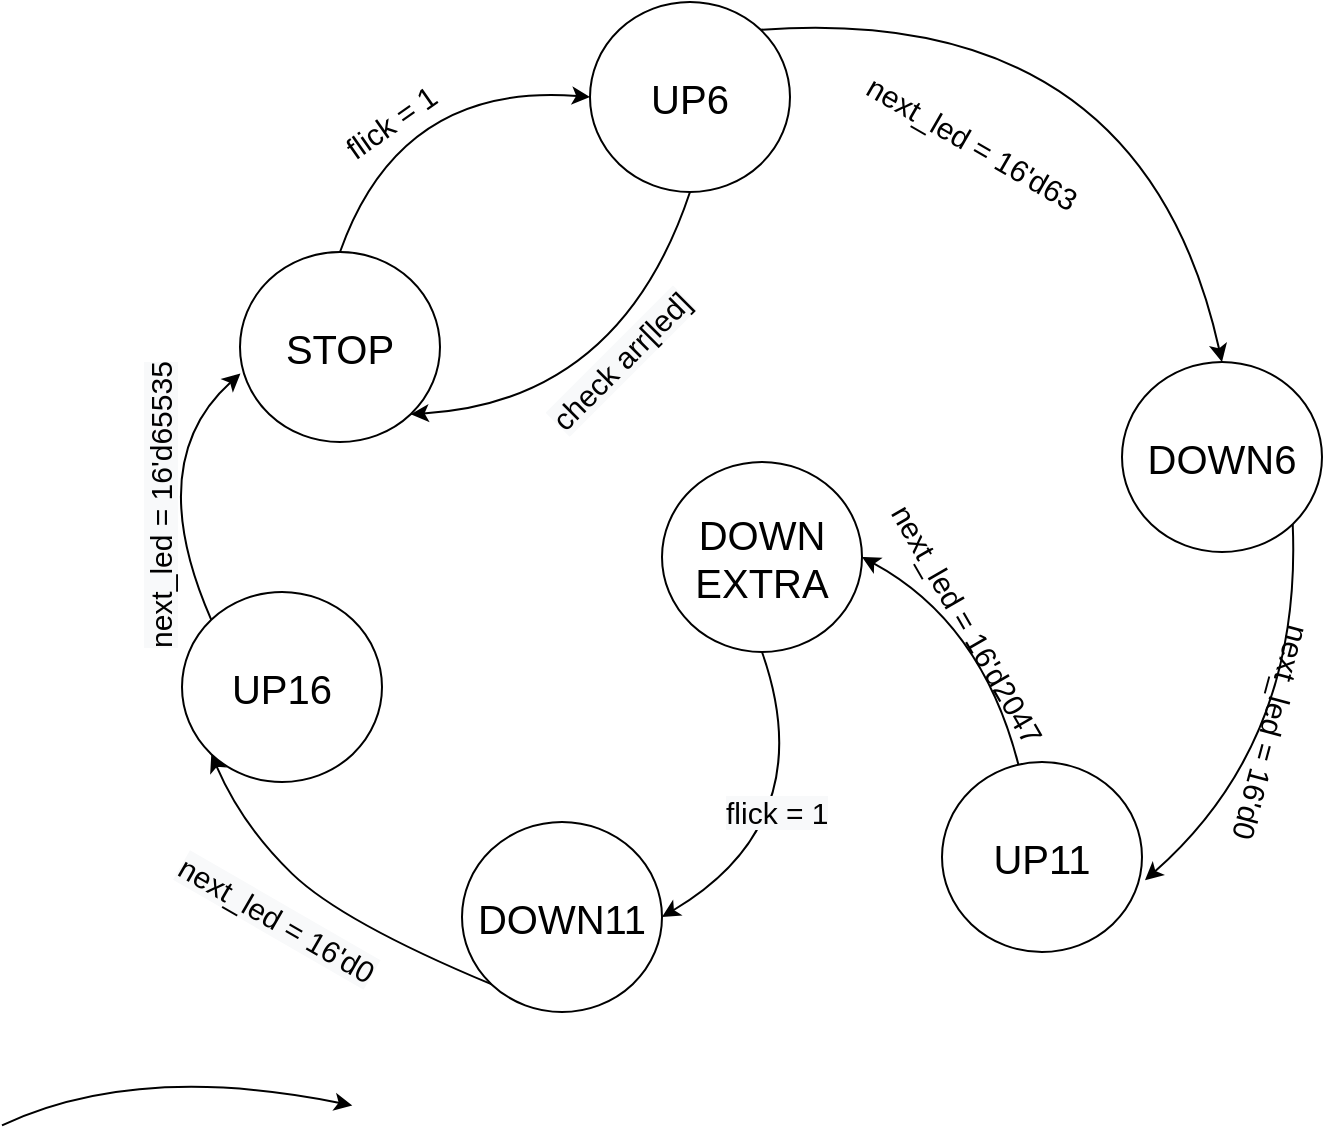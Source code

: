 <mxfile version="14.8.1" type="github">
  <diagram id="2rnhTk_CUh4Y62Cs5DJs" name="Page-1">
    <mxGraphModel dx="1019" dy="519" grid="1" gridSize="10" guides="1" tooltips="1" connect="1" arrows="1" fold="1" page="1" pageScale="1" pageWidth="827" pageHeight="1169" math="0" shadow="0">
      <root>
        <mxCell id="0" />
        <mxCell id="1" parent="0" />
        <mxCell id="J5iCN7HABDpWgJtPhztJ-2" value="&lt;font style=&quot;font-size: 20px&quot;&gt;STOP&lt;/font&gt;" style="ellipse;whiteSpace=wrap;html=1;" parent="1" vertex="1">
          <mxGeometry x="139" y="355" width="100" height="95" as="geometry" />
        </mxCell>
        <mxCell id="J5iCN7HABDpWgJtPhztJ-7" value="" style="endArrow=classic;html=1;entryX=1;entryY=1;entryDx=0;entryDy=0;exitX=0.5;exitY=1;exitDx=0;exitDy=0;curved=1;" parent="1" source="TxeS7D_PVPmR740Y7BxE-7" target="J5iCN7HABDpWgJtPhztJ-2" edge="1">
          <mxGeometry width="50" height="50" relative="1" as="geometry">
            <mxPoint x="399" y="320" as="sourcePoint" />
            <mxPoint x="239" y="310" as="targetPoint" />
            <Array as="points">
              <mxPoint x="329" y="430" />
            </Array>
          </mxGeometry>
        </mxCell>
        <mxCell id="J5iCN7HABDpWgJtPhztJ-8" value="" style="endArrow=classic;html=1;entryX=0.5;entryY=0;entryDx=0;entryDy=0;exitX=1;exitY=0;exitDx=0;exitDy=0;curved=1;" parent="1" source="TxeS7D_PVPmR740Y7BxE-7" target="TxeS7D_PVPmR740Y7BxE-8" edge="1">
          <mxGeometry width="50" height="50" relative="1" as="geometry">
            <mxPoint x="520.004" y="425.004" as="sourcePoint" />
            <mxPoint x="434.856" y="345.004" as="targetPoint" />
            <Array as="points">
              <mxPoint x="590" y="230" />
            </Array>
          </mxGeometry>
        </mxCell>
        <mxCell id="J5iCN7HABDpWgJtPhztJ-9" value="" style="endArrow=classic;html=1;entryX=0;entryY=0.5;entryDx=0;entryDy=0;curved=1;exitX=0.5;exitY=0;exitDx=0;exitDy=0;" parent="1" source="J5iCN7HABDpWgJtPhztJ-2" target="TxeS7D_PVPmR740Y7BxE-7" edge="1">
          <mxGeometry width="50" height="50" relative="1" as="geometry">
            <mxPoint x="249" y="240" as="sourcePoint" />
            <mxPoint x="356.574" y="251.716" as="targetPoint" />
            <Array as="points">
              <mxPoint x="219" y="270" />
            </Array>
          </mxGeometry>
        </mxCell>
        <mxCell id="J5iCN7HABDpWgJtPhztJ-11" value="&lt;font style=&quot;font-size: 15px&quot;&gt;flick = 1&lt;/font&gt;" style="text;html=1;align=center;verticalAlign=middle;resizable=0;points=[];autosize=1;strokeColor=none;rotation=-35;" parent="1" vertex="1">
          <mxGeometry x="179" y="280" width="70" height="20" as="geometry" />
        </mxCell>
        <mxCell id="J5iCN7HABDpWgJtPhztJ-14" value="&lt;span style=&quot;color: rgb(0, 0, 0); font-family: helvetica; font-size: 15px; font-style: normal; font-weight: 400; letter-spacing: normal; text-align: center; text-indent: 0px; text-transform: none; word-spacing: 0px; background-color: rgb(248, 249, 250); display: inline; float: none;&quot;&gt;check arr[led]&lt;/span&gt;" style="text;whiteSpace=wrap;html=1;rotation=-45;" parent="1" vertex="1">
          <mxGeometry x="279" y="385" width="120" height="30" as="geometry" />
        </mxCell>
        <mxCell id="TxeS7D_PVPmR740Y7BxE-3" value="" style="endArrow=classic;html=1;exitX=0.5;exitY=1;exitDx=0;exitDy=0;curved=1;entryX=1;entryY=0.5;entryDx=0;entryDy=0;" edge="1" parent="1" source="TxeS7D_PVPmR740Y7BxE-22" target="TxeS7D_PVPmR740Y7BxE-10">
          <mxGeometry width="50" height="50" relative="1" as="geometry">
            <mxPoint x="527.574" y="688.284" as="sourcePoint" />
            <mxPoint x="352" y="710" as="targetPoint" />
            <Array as="points">
              <mxPoint x="430" y="640" />
            </Array>
          </mxGeometry>
        </mxCell>
        <mxCell id="TxeS7D_PVPmR740Y7BxE-4" value="" style="endArrow=classic;html=1;curved=1;entryX=0.002;entryY=0.64;entryDx=0;entryDy=0;entryPerimeter=0;exitX=0;exitY=0;exitDx=0;exitDy=0;" edge="1" parent="1" source="TxeS7D_PVPmR740Y7BxE-23" target="J5iCN7HABDpWgJtPhztJ-2">
          <mxGeometry width="50" height="50" relative="1" as="geometry">
            <mxPoint x="-0.004" y="491.716" as="sourcePoint" />
            <mxPoint x="175" y="470" as="targetPoint" />
            <Array as="points">
              <mxPoint x="90" y="460" />
            </Array>
          </mxGeometry>
        </mxCell>
        <mxCell id="TxeS7D_PVPmR740Y7BxE-5" value="&lt;font style=&quot;font-size: 15px&quot;&gt;next_led = 16&#39;d2047&lt;br&gt;&lt;br&gt;&lt;/font&gt;" style="text;html=1;align=center;verticalAlign=middle;resizable=0;points=[];autosize=1;strokeColor=none;rotation=60;" vertex="1" parent="1">
          <mxGeometry x="420" y="530" width="150" height="30" as="geometry" />
        </mxCell>
        <mxCell id="TxeS7D_PVPmR740Y7BxE-6" value="&lt;span style=&quot;color: rgb(0 , 0 , 0) ; font-family: &amp;#34;helvetica&amp;#34; ; font-size: 15px ; font-style: normal ; font-weight: 400 ; letter-spacing: normal ; text-align: center ; text-indent: 0px ; text-transform: none ; word-spacing: 0px ; background-color: rgb(248 , 249 , 250) ; display: inline ; float: none&quot;&gt;flick = 1&lt;br&gt;&lt;br&gt;&lt;/span&gt;" style="text;whiteSpace=wrap;html=1;" vertex="1" parent="1">
          <mxGeometry x="380" y="620" width="120" height="30" as="geometry" />
        </mxCell>
        <mxCell id="TxeS7D_PVPmR740Y7BxE-7" value="&lt;font style=&quot;font-size: 20px&quot;&gt;UP6&lt;/font&gt;" style="ellipse;whiteSpace=wrap;html=1;" vertex="1" parent="1">
          <mxGeometry x="314" y="230" width="100" height="95" as="geometry" />
        </mxCell>
        <mxCell id="TxeS7D_PVPmR740Y7BxE-8" value="&lt;font style=&quot;font-size: 20px&quot;&gt;DOWN6&lt;/font&gt;" style="ellipse;whiteSpace=wrap;html=1;" vertex="1" parent="1">
          <mxGeometry x="580" y="410" width="100" height="95" as="geometry" />
        </mxCell>
        <mxCell id="TxeS7D_PVPmR740Y7BxE-9" value="&lt;span style=&quot;font-size: 20px&quot;&gt;UP11&lt;/span&gt;" style="ellipse;whiteSpace=wrap;html=1;" vertex="1" parent="1">
          <mxGeometry x="490" y="610" width="100" height="95" as="geometry" />
        </mxCell>
        <mxCell id="TxeS7D_PVPmR740Y7BxE-10" value="&lt;span style=&quot;font-size: 20px&quot;&gt;DOWN11&lt;/span&gt;" style="ellipse;whiteSpace=wrap;html=1;" vertex="1" parent="1">
          <mxGeometry x="250" y="640" width="100" height="95" as="geometry" />
        </mxCell>
        <mxCell id="TxeS7D_PVPmR740Y7BxE-11" value="" style="endArrow=classic;html=1;entryX=1.015;entryY=0.622;entryDx=0;entryDy=0;entryPerimeter=0;curved=1;exitX=1;exitY=1;exitDx=0;exitDy=0;" edge="1" parent="1" source="TxeS7D_PVPmR740Y7BxE-8" target="TxeS7D_PVPmR740Y7BxE-9">
          <mxGeometry width="50" height="50" relative="1" as="geometry">
            <mxPoint x="765.14" y="650" as="sourcePoint" />
            <mxPoint x="599.996" y="575.004" as="targetPoint" />
            <Array as="points">
              <mxPoint x="670" y="600" />
            </Array>
          </mxGeometry>
        </mxCell>
        <mxCell id="TxeS7D_PVPmR740Y7BxE-13" value="&lt;font style=&quot;font-size: 15px&quot;&gt;next_led = 16&#39;d63&lt;/font&gt;" style="text;html=1;align=center;verticalAlign=middle;resizable=0;points=[];autosize=1;strokeColor=none;rotation=30;" vertex="1" parent="1">
          <mxGeometry x="440" y="290" width="130" height="20" as="geometry" />
        </mxCell>
        <mxCell id="TxeS7D_PVPmR740Y7BxE-15" value="&lt;font style=&quot;font-size: 15px&quot;&gt;next_led = 16&#39;d0&lt;/font&gt;" style="text;html=1;align=center;verticalAlign=middle;resizable=0;points=[];autosize=1;strokeColor=none;rotation=105;" vertex="1" parent="1">
          <mxGeometry x="590" y="585" width="130" height="20" as="geometry" />
        </mxCell>
        <mxCell id="TxeS7D_PVPmR740Y7BxE-16" value="" style="endArrow=classic;html=1;entryX=1;entryY=0.5;entryDx=0;entryDy=0;curved=1;" edge="1" parent="1" source="TxeS7D_PVPmR740Y7BxE-9" target="TxeS7D_PVPmR740Y7BxE-22">
          <mxGeometry width="50" height="50" relative="1" as="geometry">
            <mxPoint x="399.996" y="551.716" as="sourcePoint" />
            <mxPoint x="575.144" y="541.716" as="targetPoint" />
            <Array as="points">
              <mxPoint x="510" y="540" />
            </Array>
          </mxGeometry>
        </mxCell>
        <mxCell id="TxeS7D_PVPmR740Y7BxE-22" value="&lt;span style=&quot;font-size: 20px&quot;&gt;DOWN&lt;br&gt;EXTRA&lt;/span&gt;" style="ellipse;whiteSpace=wrap;html=1;" vertex="1" parent="1">
          <mxGeometry x="350" y="460" width="100" height="95" as="geometry" />
        </mxCell>
        <mxCell id="TxeS7D_PVPmR740Y7BxE-23" value="&lt;span style=&quot;font-size: 20px&quot;&gt;UP16&lt;/span&gt;" style="ellipse;whiteSpace=wrap;html=1;" vertex="1" parent="1">
          <mxGeometry x="110" y="525" width="100" height="95" as="geometry" />
        </mxCell>
        <mxCell id="TxeS7D_PVPmR740Y7BxE-24" value="" style="endArrow=classic;html=1;exitX=0;exitY=1;exitDx=0;exitDy=0;entryX=0;entryY=1;entryDx=0;entryDy=0;curved=1;" edge="1" parent="1" source="TxeS7D_PVPmR740Y7BxE-10" target="TxeS7D_PVPmR740Y7BxE-23">
          <mxGeometry width="50" height="50" relative="1" as="geometry">
            <mxPoint x="72.426" y="673.356" as="sourcePoint" />
            <mxPoint x="247.574" y="663.356" as="targetPoint" />
            <Array as="points">
              <mxPoint x="190" y="690" />
              <mxPoint x="140" y="641.64" />
            </Array>
          </mxGeometry>
        </mxCell>
        <mxCell id="TxeS7D_PVPmR740Y7BxE-25" value="&lt;span style=&quot;color: rgb(0 , 0 , 0) ; font-family: &amp;#34;helvetica&amp;#34; ; font-size: 15px ; font-style: normal ; font-weight: 400 ; letter-spacing: normal ; text-align: center ; text-indent: 0px ; text-transform: none ; word-spacing: 0px ; background-color: rgb(248 , 249 , 250) ; display: inline ; float: none&quot;&gt;next_led = 16&#39;d0&lt;br&gt;&lt;/span&gt;" style="text;whiteSpace=wrap;html=1;rotation=30;" vertex="1" parent="1">
          <mxGeometry x="100" y="675" width="120" height="30" as="geometry" />
        </mxCell>
        <mxCell id="TxeS7D_PVPmR740Y7BxE-26" value="" style="endArrow=classic;html=1;exitX=1;exitY=0;exitDx=0;exitDy=0;entryX=0;entryY=0;entryDx=0;entryDy=0;curved=1;" edge="1" parent="1">
          <mxGeometry width="50" height="50" relative="1" as="geometry">
            <mxPoint x="19.996" y="791.716" as="sourcePoint" />
            <mxPoint x="195.144" y="781.716" as="targetPoint" />
            <Array as="points">
              <mxPoint x="87.57" y="760" />
            </Array>
          </mxGeometry>
        </mxCell>
        <mxCell id="TxeS7D_PVPmR740Y7BxE-27" value="&lt;span style=&quot;color: rgb(0 , 0 , 0) ; font-family: &amp;#34;helvetica&amp;#34; ; font-size: 15px ; font-style: normal ; font-weight: 400 ; letter-spacing: normal ; text-align: center ; text-indent: 0px ; text-transform: none ; word-spacing: 0px ; background-color: rgb(248 , 249 , 250) ; display: inline ; float: none&quot;&gt;next_led = 16&#39;d65535&lt;/span&gt;" style="text;whiteSpace=wrap;html=1;rotation=-90;" vertex="1" parent="1">
          <mxGeometry x="19" y="460" width="160" height="30" as="geometry" />
        </mxCell>
      </root>
    </mxGraphModel>
  </diagram>
</mxfile>

